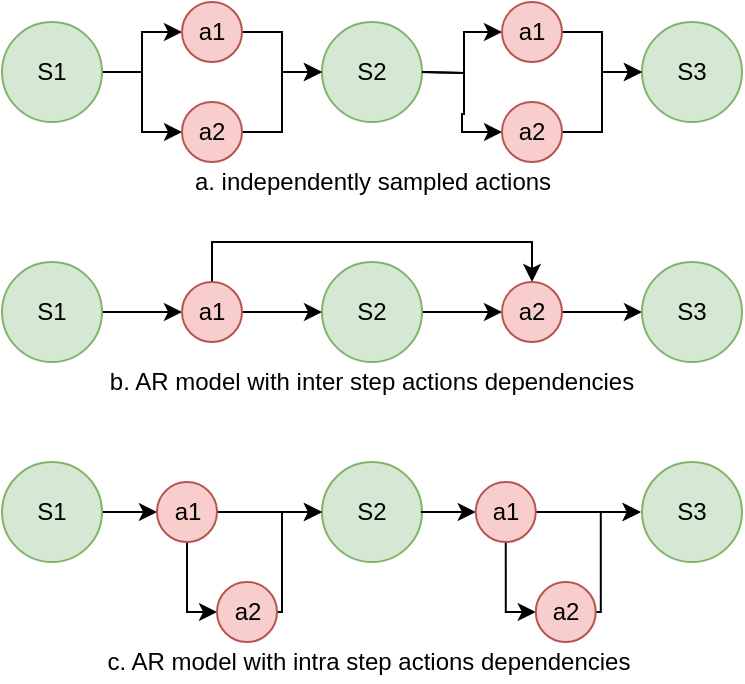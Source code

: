 <mxfile version="12.9.9" type="device"><diagram id="PVf_cnbYPp_OdhOJr3nj" name="Page-1"><mxGraphModel dx="1372" dy="816" grid="1" gridSize="10" guides="1" tooltips="1" connect="1" arrows="1" fold="1" page="1" pageScale="1" pageWidth="850" pageHeight="1100" math="0" shadow="0"><root><mxCell id="0"/><mxCell id="1" parent="0"/><mxCell id="8_txWP27o5z6YDDAIHDN-4" style="edgeStyle=orthogonalEdgeStyle;rounded=0;orthogonalLoop=1;jettySize=auto;html=1;exitX=1;exitY=0.5;exitDx=0;exitDy=0;entryX=0;entryY=0.5;entryDx=0;entryDy=0;" edge="1" parent="1" source="8_txWP27o5z6YDDAIHDN-1" target="8_txWP27o5z6YDDAIHDN-3"><mxGeometry relative="1" as="geometry"/></mxCell><mxCell id="8_txWP27o5z6YDDAIHDN-1" value="S1" style="ellipse;whiteSpace=wrap;html=1;aspect=fixed;fillColor=#d5e8d4;strokeColor=#82b366;" vertex="1" parent="1"><mxGeometry x="120" y="370" width="50" height="50" as="geometry"/></mxCell><mxCell id="8_txWP27o5z6YDDAIHDN-7" style="edgeStyle=orthogonalEdgeStyle;rounded=0;orthogonalLoop=1;jettySize=auto;html=1;exitX=1;exitY=0.5;exitDx=0;exitDy=0;entryX=0;entryY=0.5;entryDx=0;entryDy=0;" edge="1" parent="1" source="8_txWP27o5z6YDDAIHDN-2" target="8_txWP27o5z6YDDAIHDN-6"><mxGeometry relative="1" as="geometry"/></mxCell><mxCell id="8_txWP27o5z6YDDAIHDN-2" value="S2" style="ellipse;whiteSpace=wrap;html=1;aspect=fixed;fillColor=#d5e8d4;strokeColor=#82b366;" vertex="1" parent="1"><mxGeometry x="280" y="370" width="50" height="50" as="geometry"/></mxCell><mxCell id="8_txWP27o5z6YDDAIHDN-5" style="edgeStyle=orthogonalEdgeStyle;rounded=0;orthogonalLoop=1;jettySize=auto;html=1;exitX=1;exitY=0.5;exitDx=0;exitDy=0;entryX=0;entryY=0.5;entryDx=0;entryDy=0;" edge="1" parent="1" source="8_txWP27o5z6YDDAIHDN-3" target="8_txWP27o5z6YDDAIHDN-2"><mxGeometry relative="1" as="geometry"/></mxCell><mxCell id="8_txWP27o5z6YDDAIHDN-8" style="edgeStyle=orthogonalEdgeStyle;rounded=0;orthogonalLoop=1;jettySize=auto;html=1;exitX=0.5;exitY=0;exitDx=0;exitDy=0;entryX=0.5;entryY=0;entryDx=0;entryDy=0;" edge="1" parent="1" source="8_txWP27o5z6YDDAIHDN-3" target="8_txWP27o5z6YDDAIHDN-6"><mxGeometry relative="1" as="geometry"/></mxCell><mxCell id="8_txWP27o5z6YDDAIHDN-3" value="a1" style="ellipse;whiteSpace=wrap;html=1;aspect=fixed;fillColor=#f8cecc;strokeColor=#b85450;" vertex="1" parent="1"><mxGeometry x="210" y="380" width="30" height="30" as="geometry"/></mxCell><mxCell id="8_txWP27o5z6YDDAIHDN-10" style="edgeStyle=orthogonalEdgeStyle;rounded=0;orthogonalLoop=1;jettySize=auto;html=1;exitX=1;exitY=0.5;exitDx=0;exitDy=0;entryX=0;entryY=0.5;entryDx=0;entryDy=0;" edge="1" parent="1" source="8_txWP27o5z6YDDAIHDN-6" target="8_txWP27o5z6YDDAIHDN-9"><mxGeometry relative="1" as="geometry"/></mxCell><mxCell id="8_txWP27o5z6YDDAIHDN-6" value="a2" style="ellipse;whiteSpace=wrap;html=1;aspect=fixed;fillColor=#f8cecc;strokeColor=#b85450;" vertex="1" parent="1"><mxGeometry x="370" y="380" width="30" height="30" as="geometry"/></mxCell><mxCell id="8_txWP27o5z6YDDAIHDN-9" value="S3" style="ellipse;whiteSpace=wrap;html=1;aspect=fixed;fillColor=#d5e8d4;strokeColor=#82b366;" vertex="1" parent="1"><mxGeometry x="440" y="370" width="50" height="50" as="geometry"/></mxCell><mxCell id="8_txWP27o5z6YDDAIHDN-15" style="edgeStyle=orthogonalEdgeStyle;rounded=0;orthogonalLoop=1;jettySize=auto;html=1;exitX=1;exitY=0.5;exitDx=0;exitDy=0;entryX=0;entryY=0.5;entryDx=0;entryDy=0;" edge="1" parent="1" source="8_txWP27o5z6YDDAIHDN-11" target="8_txWP27o5z6YDDAIHDN-13"><mxGeometry relative="1" as="geometry"/></mxCell><mxCell id="8_txWP27o5z6YDDAIHDN-16" style="edgeStyle=orthogonalEdgeStyle;rounded=0;orthogonalLoop=1;jettySize=auto;html=1;exitX=1;exitY=0.5;exitDx=0;exitDy=0;entryX=0;entryY=0.5;entryDx=0;entryDy=0;" edge="1" parent="1" source="8_txWP27o5z6YDDAIHDN-11" target="8_txWP27o5z6YDDAIHDN-14"><mxGeometry relative="1" as="geometry"/></mxCell><mxCell id="8_txWP27o5z6YDDAIHDN-11" value="S1" style="ellipse;whiteSpace=wrap;html=1;aspect=fixed;fillColor=#d5e8d4;strokeColor=#82b366;" vertex="1" parent="1"><mxGeometry x="120" y="250" width="50" height="50" as="geometry"/></mxCell><mxCell id="8_txWP27o5z6YDDAIHDN-12" value="S2" style="ellipse;whiteSpace=wrap;html=1;aspect=fixed;fillColor=#d5e8d4;strokeColor=#82b366;" vertex="1" parent="1"><mxGeometry x="280" y="250" width="50" height="50" as="geometry"/></mxCell><mxCell id="8_txWP27o5z6YDDAIHDN-17" style="edgeStyle=orthogonalEdgeStyle;rounded=0;orthogonalLoop=1;jettySize=auto;html=1;exitX=1;exitY=0.5;exitDx=0;exitDy=0;entryX=0;entryY=0.5;entryDx=0;entryDy=0;" edge="1" parent="1" source="8_txWP27o5z6YDDAIHDN-13" target="8_txWP27o5z6YDDAIHDN-12"><mxGeometry relative="1" as="geometry"/></mxCell><mxCell id="8_txWP27o5z6YDDAIHDN-13" value="a1" style="ellipse;whiteSpace=wrap;html=1;aspect=fixed;fillColor=#f8cecc;strokeColor=#b85450;" vertex="1" parent="1"><mxGeometry x="210" y="240" width="30" height="30" as="geometry"/></mxCell><mxCell id="8_txWP27o5z6YDDAIHDN-18" style="edgeStyle=orthogonalEdgeStyle;rounded=0;orthogonalLoop=1;jettySize=auto;html=1;exitX=1;exitY=0.5;exitDx=0;exitDy=0;entryX=0;entryY=0.5;entryDx=0;entryDy=0;" edge="1" parent="1" source="8_txWP27o5z6YDDAIHDN-14" target="8_txWP27o5z6YDDAIHDN-12"><mxGeometry relative="1" as="geometry"/></mxCell><mxCell id="8_txWP27o5z6YDDAIHDN-14" value="a2" style="ellipse;whiteSpace=wrap;html=1;aspect=fixed;fillColor=#f8cecc;strokeColor=#b85450;" vertex="1" parent="1"><mxGeometry x="210" y="290" width="30" height="30" as="geometry"/></mxCell><mxCell id="8_txWP27o5z6YDDAIHDN-19" value="S3" style="ellipse;whiteSpace=wrap;html=1;aspect=fixed;fillColor=#d5e8d4;strokeColor=#82b366;" vertex="1" parent="1"><mxGeometry x="440" y="250" width="50" height="50" as="geometry"/></mxCell><mxCell id="8_txWP27o5z6YDDAIHDN-20" style="edgeStyle=orthogonalEdgeStyle;rounded=0;orthogonalLoop=1;jettySize=auto;html=1;exitX=1;exitY=0.5;exitDx=0;exitDy=0;entryX=0;entryY=0.5;entryDx=0;entryDy=0;" edge="1" parent="1" target="8_txWP27o5z6YDDAIHDN-23"><mxGeometry relative="1" as="geometry"><mxPoint x="330" y="275" as="sourcePoint"/></mxGeometry></mxCell><mxCell id="8_txWP27o5z6YDDAIHDN-21" style="edgeStyle=orthogonalEdgeStyle;rounded=0;orthogonalLoop=1;jettySize=auto;html=1;exitX=1;exitY=0.5;exitDx=0;exitDy=0;entryX=0;entryY=0.5;entryDx=0;entryDy=0;" edge="1" parent="1" target="8_txWP27o5z6YDDAIHDN-25"><mxGeometry relative="1" as="geometry"><mxPoint x="330" y="275" as="sourcePoint"/></mxGeometry></mxCell><mxCell id="8_txWP27o5z6YDDAIHDN-22" style="edgeStyle=orthogonalEdgeStyle;rounded=0;orthogonalLoop=1;jettySize=auto;html=1;exitX=1;exitY=0.5;exitDx=0;exitDy=0;entryX=0;entryY=0.5;entryDx=0;entryDy=0;" edge="1" parent="1" source="8_txWP27o5z6YDDAIHDN-23" target="8_txWP27o5z6YDDAIHDN-19"><mxGeometry relative="1" as="geometry"><mxPoint x="410" y="280" as="targetPoint"/></mxGeometry></mxCell><mxCell id="8_txWP27o5z6YDDAIHDN-23" value="a1" style="ellipse;whiteSpace=wrap;html=1;aspect=fixed;fillColor=#f8cecc;strokeColor=#b85450;" vertex="1" parent="1"><mxGeometry x="370" y="240" width="30" height="30" as="geometry"/></mxCell><mxCell id="8_txWP27o5z6YDDAIHDN-24" style="edgeStyle=orthogonalEdgeStyle;rounded=0;orthogonalLoop=1;jettySize=auto;html=1;exitX=1;exitY=0.5;exitDx=0;exitDy=0;entryX=0;entryY=0.5;entryDx=0;entryDy=0;" edge="1" parent="1" source="8_txWP27o5z6YDDAIHDN-25" target="8_txWP27o5z6YDDAIHDN-19"><mxGeometry relative="1" as="geometry"><mxPoint x="440" y="275" as="targetPoint"/></mxGeometry></mxCell><mxCell id="8_txWP27o5z6YDDAIHDN-25" value="a2" style="ellipse;whiteSpace=wrap;html=1;aspect=fixed;fillColor=#f8cecc;strokeColor=#b85450;" vertex="1" parent="1"><mxGeometry x="370" y="290" width="30" height="30" as="geometry"/></mxCell><mxCell id="8_txWP27o5z6YDDAIHDN-26" value="b. AR model with inter step actions dependencies" style="text;html=1;strokeColor=none;fillColor=none;align=center;verticalAlign=middle;whiteSpace=wrap;rounded=0;" vertex="1" parent="1"><mxGeometry x="166.88" y="420" width="276.25" height="20" as="geometry"/></mxCell><mxCell id="8_txWP27o5z6YDDAIHDN-27" value="a. independently sampled actions" style="text;html=1;strokeColor=none;fillColor=none;align=center;verticalAlign=middle;whiteSpace=wrap;rounded=0;" vertex="1" parent="1"><mxGeometry x="197.5" y="320" width="215" height="20" as="geometry"/></mxCell><mxCell id="8_txWP27o5z6YDDAIHDN-28" style="edgeStyle=orthogonalEdgeStyle;rounded=0;orthogonalLoop=1;jettySize=auto;html=1;exitX=1;exitY=0.5;exitDx=0;exitDy=0;entryX=0;entryY=0.5;entryDx=0;entryDy=0;" edge="1" parent="1" source="8_txWP27o5z6YDDAIHDN-29" target="8_txWP27o5z6YDDAIHDN-34"><mxGeometry relative="1" as="geometry"/></mxCell><mxCell id="8_txWP27o5z6YDDAIHDN-29" value="S1" style="ellipse;whiteSpace=wrap;html=1;aspect=fixed;fillColor=#d5e8d4;strokeColor=#82b366;" vertex="1" parent="1"><mxGeometry x="120" y="470" width="50" height="50" as="geometry"/></mxCell><mxCell id="8_txWP27o5z6YDDAIHDN-31" value="S2" style="ellipse;whiteSpace=wrap;html=1;aspect=fixed;fillColor=#d5e8d4;strokeColor=#82b366;" vertex="1" parent="1"><mxGeometry x="280" y="470" width="50" height="50" as="geometry"/></mxCell><mxCell id="8_txWP27o5z6YDDAIHDN-32" style="edgeStyle=orthogonalEdgeStyle;rounded=0;orthogonalLoop=1;jettySize=auto;html=1;exitX=1;exitY=0.5;exitDx=0;exitDy=0;entryX=0;entryY=0.5;entryDx=0;entryDy=0;" edge="1" parent="1" source="8_txWP27o5z6YDDAIHDN-34" target="8_txWP27o5z6YDDAIHDN-31"><mxGeometry relative="1" as="geometry"/></mxCell><mxCell id="8_txWP27o5z6YDDAIHDN-40" style="edgeStyle=orthogonalEdgeStyle;rounded=0;orthogonalLoop=1;jettySize=auto;html=1;exitX=0.5;exitY=1;exitDx=0;exitDy=0;entryX=0;entryY=0.5;entryDx=0;entryDy=0;" edge="1" parent="1" source="8_txWP27o5z6YDDAIHDN-34" target="8_txWP27o5z6YDDAIHDN-39"><mxGeometry relative="1" as="geometry"><Array as="points"><mxPoint x="213" y="545"/></Array></mxGeometry></mxCell><mxCell id="8_txWP27o5z6YDDAIHDN-34" value="a1" style="ellipse;whiteSpace=wrap;html=1;aspect=fixed;fillColor=#f8cecc;strokeColor=#b85450;" vertex="1" parent="1"><mxGeometry x="197.5" y="480" width="30" height="30" as="geometry"/></mxCell><mxCell id="8_txWP27o5z6YDDAIHDN-37" value="S3" style="ellipse;whiteSpace=wrap;html=1;aspect=fixed;fillColor=#d5e8d4;strokeColor=#82b366;" vertex="1" parent="1"><mxGeometry x="440" y="470" width="50" height="50" as="geometry"/></mxCell><mxCell id="8_txWP27o5z6YDDAIHDN-38" value="c. AR model with intra step actions dependencies" style="text;html=1;strokeColor=none;fillColor=none;align=center;verticalAlign=middle;whiteSpace=wrap;rounded=0;" vertex="1" parent="1"><mxGeometry x="166.88" y="560" width="272.5" height="20" as="geometry"/></mxCell><mxCell id="8_txWP27o5z6YDDAIHDN-41" style="edgeStyle=orthogonalEdgeStyle;rounded=0;orthogonalLoop=1;jettySize=auto;html=1;exitX=1;exitY=0.5;exitDx=0;exitDy=0;entryX=0;entryY=0.5;entryDx=0;entryDy=0;" edge="1" parent="1" source="8_txWP27o5z6YDDAIHDN-39" target="8_txWP27o5z6YDDAIHDN-31"><mxGeometry relative="1" as="geometry"><Array as="points"><mxPoint x="260" y="545"/><mxPoint x="260" y="495"/></Array></mxGeometry></mxCell><mxCell id="8_txWP27o5z6YDDAIHDN-39" value="a2" style="ellipse;whiteSpace=wrap;html=1;aspect=fixed;fillColor=#f8cecc;strokeColor=#b85450;" vertex="1" parent="1"><mxGeometry x="227.5" y="530" width="30" height="30" as="geometry"/></mxCell><mxCell id="8_txWP27o5z6YDDAIHDN-42" style="edgeStyle=orthogonalEdgeStyle;rounded=0;orthogonalLoop=1;jettySize=auto;html=1;exitX=1;exitY=0.5;exitDx=0;exitDy=0;entryX=0;entryY=0.5;entryDx=0;entryDy=0;" edge="1" parent="1" target="8_txWP27o5z6YDDAIHDN-45"><mxGeometry relative="1" as="geometry"><mxPoint x="329.38" y="495" as="sourcePoint"/></mxGeometry></mxCell><mxCell id="8_txWP27o5z6YDDAIHDN-43" style="edgeStyle=orthogonalEdgeStyle;rounded=0;orthogonalLoop=1;jettySize=auto;html=1;exitX=1;exitY=0.5;exitDx=0;exitDy=0;entryX=0;entryY=0.5;entryDx=0;entryDy=0;" edge="1" parent="1" source="8_txWP27o5z6YDDAIHDN-45"><mxGeometry relative="1" as="geometry"><mxPoint x="439.38" y="495" as="targetPoint"/></mxGeometry></mxCell><mxCell id="8_txWP27o5z6YDDAIHDN-44" style="edgeStyle=orthogonalEdgeStyle;rounded=0;orthogonalLoop=1;jettySize=auto;html=1;exitX=0.5;exitY=1;exitDx=0;exitDy=0;entryX=0;entryY=0.5;entryDx=0;entryDy=0;" edge="1" parent="1" source="8_txWP27o5z6YDDAIHDN-45" target="8_txWP27o5z6YDDAIHDN-47"><mxGeometry relative="1" as="geometry"><Array as="points"><mxPoint x="372.38" y="545"/></Array></mxGeometry></mxCell><mxCell id="8_txWP27o5z6YDDAIHDN-45" value="a1" style="ellipse;whiteSpace=wrap;html=1;aspect=fixed;fillColor=#f8cecc;strokeColor=#b85450;" vertex="1" parent="1"><mxGeometry x="356.88" y="480" width="30" height="30" as="geometry"/></mxCell><mxCell id="8_txWP27o5z6YDDAIHDN-46" style="edgeStyle=orthogonalEdgeStyle;rounded=0;orthogonalLoop=1;jettySize=auto;html=1;exitX=1;exitY=0.5;exitDx=0;exitDy=0;entryX=0;entryY=0.5;entryDx=0;entryDy=0;" edge="1" parent="1" source="8_txWP27o5z6YDDAIHDN-47"><mxGeometry relative="1" as="geometry"><mxPoint x="439.38" y="495" as="targetPoint"/><Array as="points"><mxPoint x="419.38" y="545"/><mxPoint x="419.38" y="495"/></Array></mxGeometry></mxCell><mxCell id="8_txWP27o5z6YDDAIHDN-47" value="a2" style="ellipse;whiteSpace=wrap;html=1;aspect=fixed;fillColor=#f8cecc;strokeColor=#b85450;" vertex="1" parent="1"><mxGeometry x="386.88" y="530" width="30" height="30" as="geometry"/></mxCell></root></mxGraphModel></diagram></mxfile>
